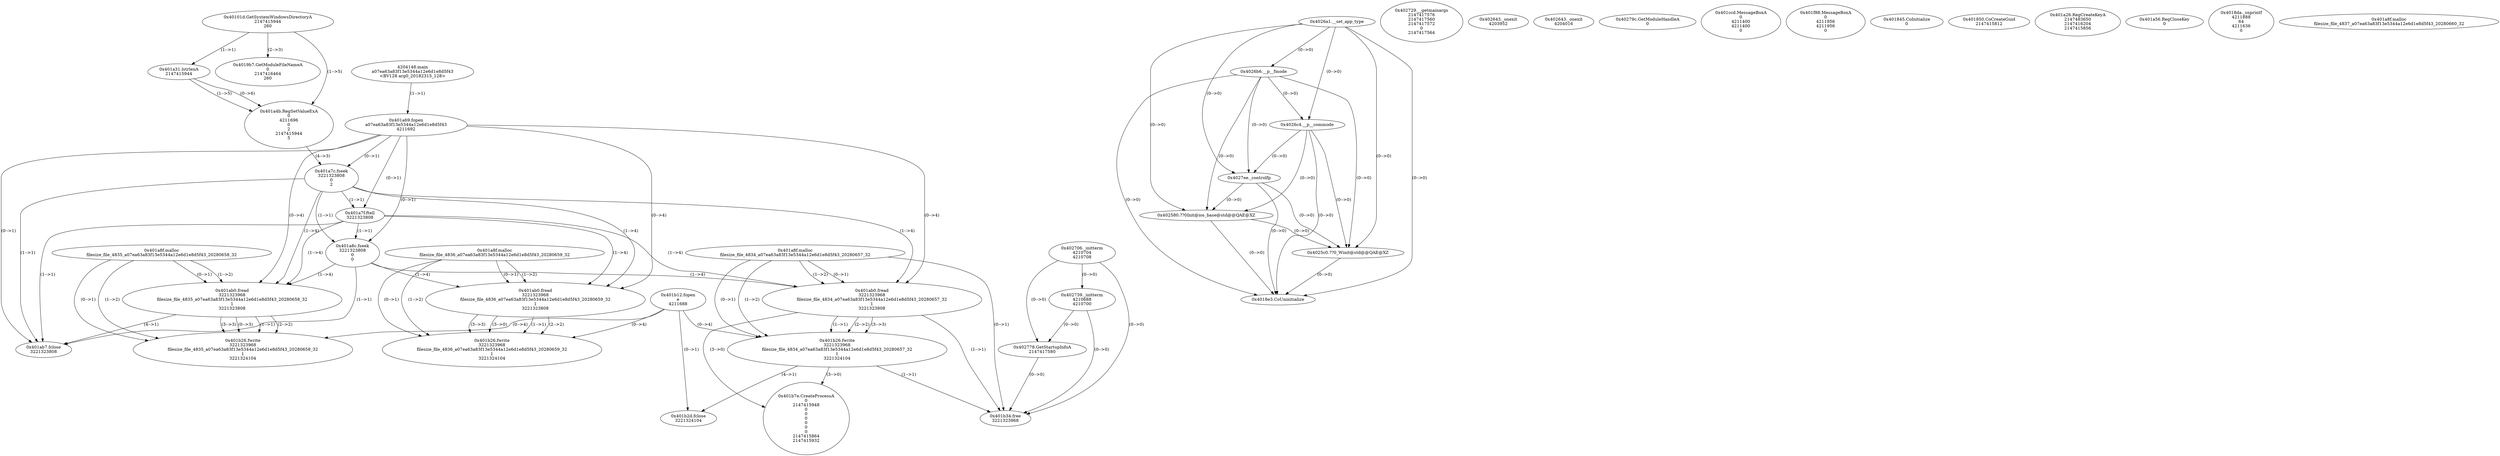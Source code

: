 // Global SCDG with merge call
digraph {
	0 [label="4204148.main
a07ea63a83f13e5344a12e6d1e8d5f43
<BV128 arg0_20182315_128>"]
	1 [label="0x4026a1.__set_app_type
"]
	2 [label="0x4026b6.__p__fmode
"]
	1 -> 2 [label="(0-->0)"]
	3 [label="0x4026c4.__p__commode
"]
	1 -> 3 [label="(0-->0)"]
	2 -> 3 [label="(0-->0)"]
	4 [label="0x4027ee._controlfp
"]
	1 -> 4 [label="(0-->0)"]
	2 -> 4 [label="(0-->0)"]
	3 -> 4 [label="(0-->0)"]
	5 [label="0x402706._initterm
4210704
4210708"]
	6 [label="0x402729.__getmainargs
2147417576
2147417560
2147417572
0
2147417564"]
	7 [label="0x402739._initterm
4210688
4210700"]
	5 -> 7 [label="(0-->0)"]
	8 [label="0x402580.??0Init@ios_base@std@@QAE@XZ
"]
	1 -> 8 [label="(0-->0)"]
	2 -> 8 [label="(0-->0)"]
	3 -> 8 [label="(0-->0)"]
	4 -> 8 [label="(0-->0)"]
	9 [label="0x402643._onexit
4203952"]
	10 [label="0x4025c0.??0_Winit@std@@QAE@XZ
"]
	1 -> 10 [label="(0-->0)"]
	2 -> 10 [label="(0-->0)"]
	3 -> 10 [label="(0-->0)"]
	4 -> 10 [label="(0-->0)"]
	8 -> 10 [label="(0-->0)"]
	11 [label="0x402643._onexit
4204016"]
	12 [label="0x402778.GetStartupInfoA
2147417580"]
	5 -> 12 [label="(0-->0)"]
	7 -> 12 [label="(0-->0)"]
	13 [label="0x40279c.GetModuleHandleA
0"]
	14 [label="0x401ccd.MessageBoxA
0
4211400
4211400
0"]
	15 [label="0x401f88.MessageBoxA
0
4211956
4211956
0"]
	16 [label="0x401845.CoInitialize
0"]
	17 [label="0x401850.CoCreateGuid
2147415812"]
	18 [label="0x4018e3.CoUninitialize
"]
	1 -> 18 [label="(0-->0)"]
	2 -> 18 [label="(0-->0)"]
	3 -> 18 [label="(0-->0)"]
	4 -> 18 [label="(0-->0)"]
	8 -> 18 [label="(0-->0)"]
	10 -> 18 [label="(0-->0)"]
	19 [label="0x40101d.GetSystemWindowsDirectoryA
2147415944
260"]
	20 [label="0x4019b7.GetModuleFileNameA
0
2147416464
260"]
	19 -> 20 [label="(2-->3)"]
	21 [label="0x401a26.RegCreateKeyA
2147483650
2147416204
2147415856"]
	22 [label="0x401a31.lstrlenA
2147415944"]
	19 -> 22 [label="(1-->1)"]
	23 [label="0x401a4b.RegSetValueExA
0
4211696
0
2
2147415944
5"]
	19 -> 23 [label="(1-->5)"]
	22 -> 23 [label="(1-->5)"]
	22 -> 23 [label="(0-->6)"]
	24 [label="0x401a56.RegCloseKey
0"]
	25 [label="0x401a69.fopen
a07ea63a83f13e5344a12e6d1e8d5f43
4211692"]
	0 -> 25 [label="(1-->1)"]
	26 [label="0x401a7c.fseek
3221323808
0
2"]
	25 -> 26 [label="(0-->1)"]
	23 -> 26 [label="(4-->3)"]
	27 [label="0x401a7f.ftell
3221323808"]
	25 -> 27 [label="(0-->1)"]
	26 -> 27 [label="(1-->1)"]
	28 [label="0x401a8c.fseek
3221323808
0
0"]
	25 -> 28 [label="(0-->1)"]
	26 -> 28 [label="(1-->1)"]
	27 -> 28 [label="(1-->1)"]
	29 [label="0x401a8f.malloc
filesize_file_4835_a07ea63a83f13e5344a12e6d1e8d5f43_20280658_32"]
	30 [label="0x401ab0.fread
3221323968
filesize_file_4835_a07ea63a83f13e5344a12e6d1e8d5f43_20280658_32
1
3221323808"]
	29 -> 30 [label="(0-->1)"]
	29 -> 30 [label="(1-->2)"]
	25 -> 30 [label="(0-->4)"]
	26 -> 30 [label="(1-->4)"]
	27 -> 30 [label="(1-->4)"]
	28 -> 30 [label="(1-->4)"]
	31 [label="0x401ab7.fclose
3221323808"]
	25 -> 31 [label="(0-->1)"]
	26 -> 31 [label="(1-->1)"]
	27 -> 31 [label="(1-->1)"]
	28 -> 31 [label="(1-->1)"]
	30 -> 31 [label="(4-->1)"]
	32 [label="0x401a8f.malloc
filesize_file_4834_a07ea63a83f13e5344a12e6d1e8d5f43_20280657_32"]
	33 [label="0x4018da._snprintf
4211888
64
4211636
0"]
	34 [label="0x401a8f.malloc
filesize_file_4836_a07ea63a83f13e5344a12e6d1e8d5f43_20280659_32"]
	35 [label="0x401a8f.malloc
filesize_file_4837_a07ea63a83f13e5344a12e6d1e8d5f43_20280660_32"]
	36 [label="0x401ab0.fread
3221323968
filesize_file_4836_a07ea63a83f13e5344a12e6d1e8d5f43_20280659_32
1
3221323808"]
	34 -> 36 [label="(0-->1)"]
	34 -> 36 [label="(1-->2)"]
	25 -> 36 [label="(0-->4)"]
	26 -> 36 [label="(1-->4)"]
	27 -> 36 [label="(1-->4)"]
	28 -> 36 [label="(1-->4)"]
	37 [label="0x401b12.fopen
e
4211688"]
	38 [label="0x401ab0.fread
3221323968
filesize_file_4834_a07ea63a83f13e5344a12e6d1e8d5f43_20280657_32
1
3221323808"]
	32 -> 38 [label="(0-->1)"]
	32 -> 38 [label="(1-->2)"]
	25 -> 38 [label="(0-->4)"]
	26 -> 38 [label="(1-->4)"]
	27 -> 38 [label="(1-->4)"]
	28 -> 38 [label="(1-->4)"]
	39 [label="0x401b26.fwrite
3221323968
filesize_file_4834_a07ea63a83f13e5344a12e6d1e8d5f43_20280657_32
1
3221324104"]
	32 -> 39 [label="(0-->1)"]
	38 -> 39 [label="(1-->1)"]
	32 -> 39 [label="(1-->2)"]
	38 -> 39 [label="(2-->2)"]
	38 -> 39 [label="(3-->3)"]
	37 -> 39 [label="(0-->4)"]
	40 [label="0x401b2d.fclose
3221324104"]
	37 -> 40 [label="(0-->1)"]
	39 -> 40 [label="(4-->1)"]
	41 [label="0x401b34.free
3221323968"]
	32 -> 41 [label="(0-->1)"]
	38 -> 41 [label="(1-->1)"]
	39 -> 41 [label="(1-->1)"]
	5 -> 41 [label="(0-->0)"]
	7 -> 41 [label="(0-->0)"]
	12 -> 41 [label="(0-->0)"]
	42 [label="0x401b7e.CreateProcessA
0
2147415948
0
0
0
0
0
0
2147415864
2147415932"]
	38 -> 42 [label="(3-->0)"]
	39 -> 42 [label="(3-->0)"]
	43 [label="0x401b26.fwrite
3221323968
filesize_file_4835_a07ea63a83f13e5344a12e6d1e8d5f43_20280658_32
1
3221324104"]
	29 -> 43 [label="(0-->1)"]
	30 -> 43 [label="(1-->1)"]
	29 -> 43 [label="(1-->2)"]
	30 -> 43 [label="(2-->2)"]
	30 -> 43 [label="(3-->3)"]
	30 -> 43 [label="(0-->3)"]
	37 -> 43 [label="(0-->4)"]
	44 [label="0x401b26.fwrite
3221323968
filesize_file_4836_a07ea63a83f13e5344a12e6d1e8d5f43_20280659_32
1
3221324104"]
	34 -> 44 [label="(0-->1)"]
	36 -> 44 [label="(1-->1)"]
	34 -> 44 [label="(1-->2)"]
	36 -> 44 [label="(2-->2)"]
	36 -> 44 [label="(3-->3)"]
	37 -> 44 [label="(0-->4)"]
	36 -> 44 [label="(3-->0)"]
}
